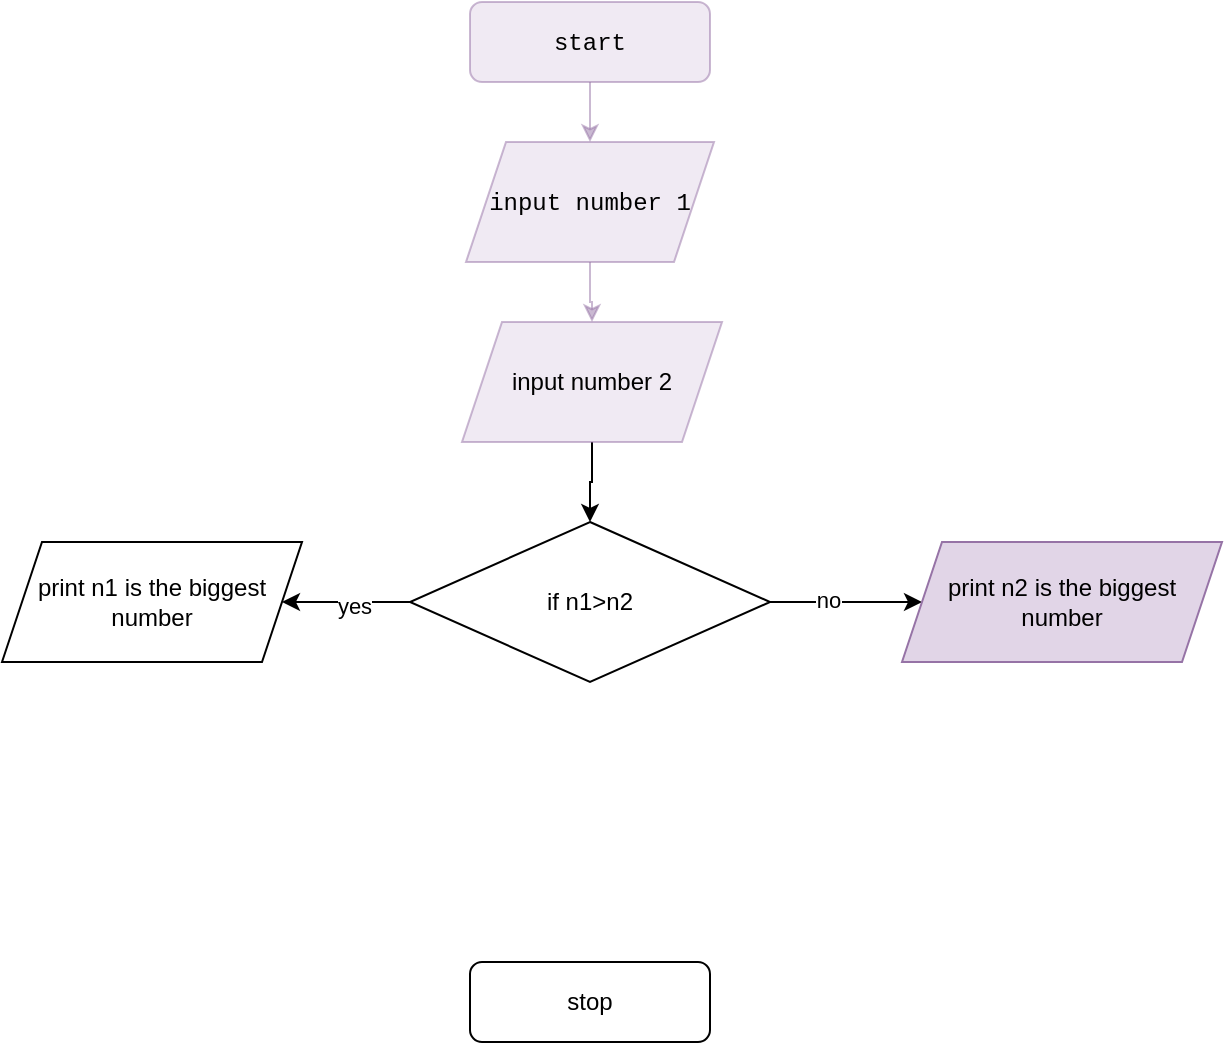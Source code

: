 <mxfile version="24.2.3" type="github">
  <diagram id="C5RBs43oDa-KdzZeNtuy" name="Page-1">
    <mxGraphModel dx="1434" dy="780" grid="1" gridSize="10" guides="1" tooltips="1" connect="1" arrows="1" fold="1" page="1" pageScale="1" pageWidth="827" pageHeight="1169" math="0" shadow="0">
      <root>
        <mxCell id="WIyWlLk6GJQsqaUBKTNV-0" />
        <mxCell id="WIyWlLk6GJQsqaUBKTNV-1" parent="WIyWlLk6GJQsqaUBKTNV-0" />
        <mxCell id="scPKPoK0qALoJ05n1rfj-2" value="" style="edgeStyle=orthogonalEdgeStyle;rounded=0;orthogonalLoop=1;jettySize=auto;html=1;fillColor=#e1d5e7;strokeColor=#9673a6;opacity=50;" edge="1" parent="WIyWlLk6GJQsqaUBKTNV-1" source="WIyWlLk6GJQsqaUBKTNV-3" target="scPKPoK0qALoJ05n1rfj-0">
          <mxGeometry relative="1" as="geometry" />
        </mxCell>
        <mxCell id="WIyWlLk6GJQsqaUBKTNV-3" value="&lt;font face=&quot;Courier New&quot;&gt;start&lt;/font&gt;" style="rounded=1;whiteSpace=wrap;html=1;fontSize=12;glass=0;strokeWidth=1;shadow=0;fillColor=#e1d5e7;strokeColor=#9673a6;opacity=50;" parent="WIyWlLk6GJQsqaUBKTNV-1" vertex="1">
          <mxGeometry x="354" y="150" width="120" height="40" as="geometry" />
        </mxCell>
        <mxCell id="WIyWlLk6GJQsqaUBKTNV-11" value="stop" style="rounded=1;whiteSpace=wrap;html=1;fontSize=12;glass=0;strokeWidth=1;shadow=0;" parent="WIyWlLk6GJQsqaUBKTNV-1" vertex="1">
          <mxGeometry x="354" y="630" width="120" height="40" as="geometry" />
        </mxCell>
        <mxCell id="scPKPoK0qALoJ05n1rfj-3" value="" style="edgeStyle=orthogonalEdgeStyle;rounded=0;orthogonalLoop=1;jettySize=auto;html=1;fillColor=#e1d5e7;strokeColor=#9673a6;opacity=50;" edge="1" parent="WIyWlLk6GJQsqaUBKTNV-1" source="scPKPoK0qALoJ05n1rfj-0" target="scPKPoK0qALoJ05n1rfj-1">
          <mxGeometry relative="1" as="geometry" />
        </mxCell>
        <mxCell id="scPKPoK0qALoJ05n1rfj-0" value="&lt;font face=&quot;Courier New&quot;&gt;input number 1&lt;/font&gt;" style="shape=parallelogram;perimeter=parallelogramPerimeter;whiteSpace=wrap;html=1;fixedSize=1;fillColor=#e1d5e7;strokeColor=#9673a6;opacity=50;" vertex="1" parent="WIyWlLk6GJQsqaUBKTNV-1">
          <mxGeometry x="352" y="220" width="124" height="60" as="geometry" />
        </mxCell>
        <mxCell id="scPKPoK0qALoJ05n1rfj-13" value="" style="edgeStyle=orthogonalEdgeStyle;rounded=0;orthogonalLoop=1;jettySize=auto;html=1;" edge="1" parent="WIyWlLk6GJQsqaUBKTNV-1" source="scPKPoK0qALoJ05n1rfj-1" target="scPKPoK0qALoJ05n1rfj-4">
          <mxGeometry relative="1" as="geometry" />
        </mxCell>
        <mxCell id="scPKPoK0qALoJ05n1rfj-1" value="input number 2" style="shape=parallelogram;perimeter=parallelogramPerimeter;whiteSpace=wrap;html=1;fixedSize=1;fillColor=#e1d5e7;strokeColor=#9673a6;opacity=50;" vertex="1" parent="WIyWlLk6GJQsqaUBKTNV-1">
          <mxGeometry x="350" y="310" width="130" height="60" as="geometry" />
        </mxCell>
        <mxCell id="scPKPoK0qALoJ05n1rfj-6" value="" style="edgeStyle=orthogonalEdgeStyle;rounded=0;orthogonalLoop=1;jettySize=auto;html=1;" edge="1" parent="WIyWlLk6GJQsqaUBKTNV-1" source="scPKPoK0qALoJ05n1rfj-4" target="scPKPoK0qALoJ05n1rfj-5">
          <mxGeometry relative="1" as="geometry" />
        </mxCell>
        <mxCell id="scPKPoK0qALoJ05n1rfj-7" value="no" style="edgeLabel;html=1;align=center;verticalAlign=middle;resizable=0;points=[];" vertex="1" connectable="0" parent="scPKPoK0qALoJ05n1rfj-6">
          <mxGeometry x="-0.237" y="1" relative="1" as="geometry">
            <mxPoint as="offset" />
          </mxGeometry>
        </mxCell>
        <mxCell id="scPKPoK0qALoJ05n1rfj-9" value="" style="edgeStyle=orthogonalEdgeStyle;rounded=0;orthogonalLoop=1;jettySize=auto;html=1;" edge="1" parent="WIyWlLk6GJQsqaUBKTNV-1" source="scPKPoK0qALoJ05n1rfj-4" target="scPKPoK0qALoJ05n1rfj-8">
          <mxGeometry relative="1" as="geometry" />
        </mxCell>
        <mxCell id="scPKPoK0qALoJ05n1rfj-10" value="yes" style="edgeLabel;html=1;align=center;verticalAlign=middle;resizable=0;points=[];" vertex="1" connectable="0" parent="scPKPoK0qALoJ05n1rfj-9">
          <mxGeometry x="-0.125" y="2" relative="1" as="geometry">
            <mxPoint as="offset" />
          </mxGeometry>
        </mxCell>
        <mxCell id="scPKPoK0qALoJ05n1rfj-4" value="if n1&amp;gt;n2" style="rhombus;whiteSpace=wrap;html=1;" vertex="1" parent="WIyWlLk6GJQsqaUBKTNV-1">
          <mxGeometry x="324" y="410" width="180" height="80" as="geometry" />
        </mxCell>
        <mxCell id="scPKPoK0qALoJ05n1rfj-5" value="print n2 is the biggest number" style="shape=parallelogram;perimeter=parallelogramPerimeter;whiteSpace=wrap;html=1;fixedSize=1;fillColor=#e1d5e7;strokeColor=#9673a6;" vertex="1" parent="WIyWlLk6GJQsqaUBKTNV-1">
          <mxGeometry x="570" y="420" width="160" height="60" as="geometry" />
        </mxCell>
        <mxCell id="scPKPoK0qALoJ05n1rfj-8" value="print n1 is the biggest number" style="shape=parallelogram;perimeter=parallelogramPerimeter;whiteSpace=wrap;html=1;fixedSize=1;" vertex="1" parent="WIyWlLk6GJQsqaUBKTNV-1">
          <mxGeometry x="120" y="420" width="150" height="60" as="geometry" />
        </mxCell>
      </root>
    </mxGraphModel>
  </diagram>
</mxfile>
